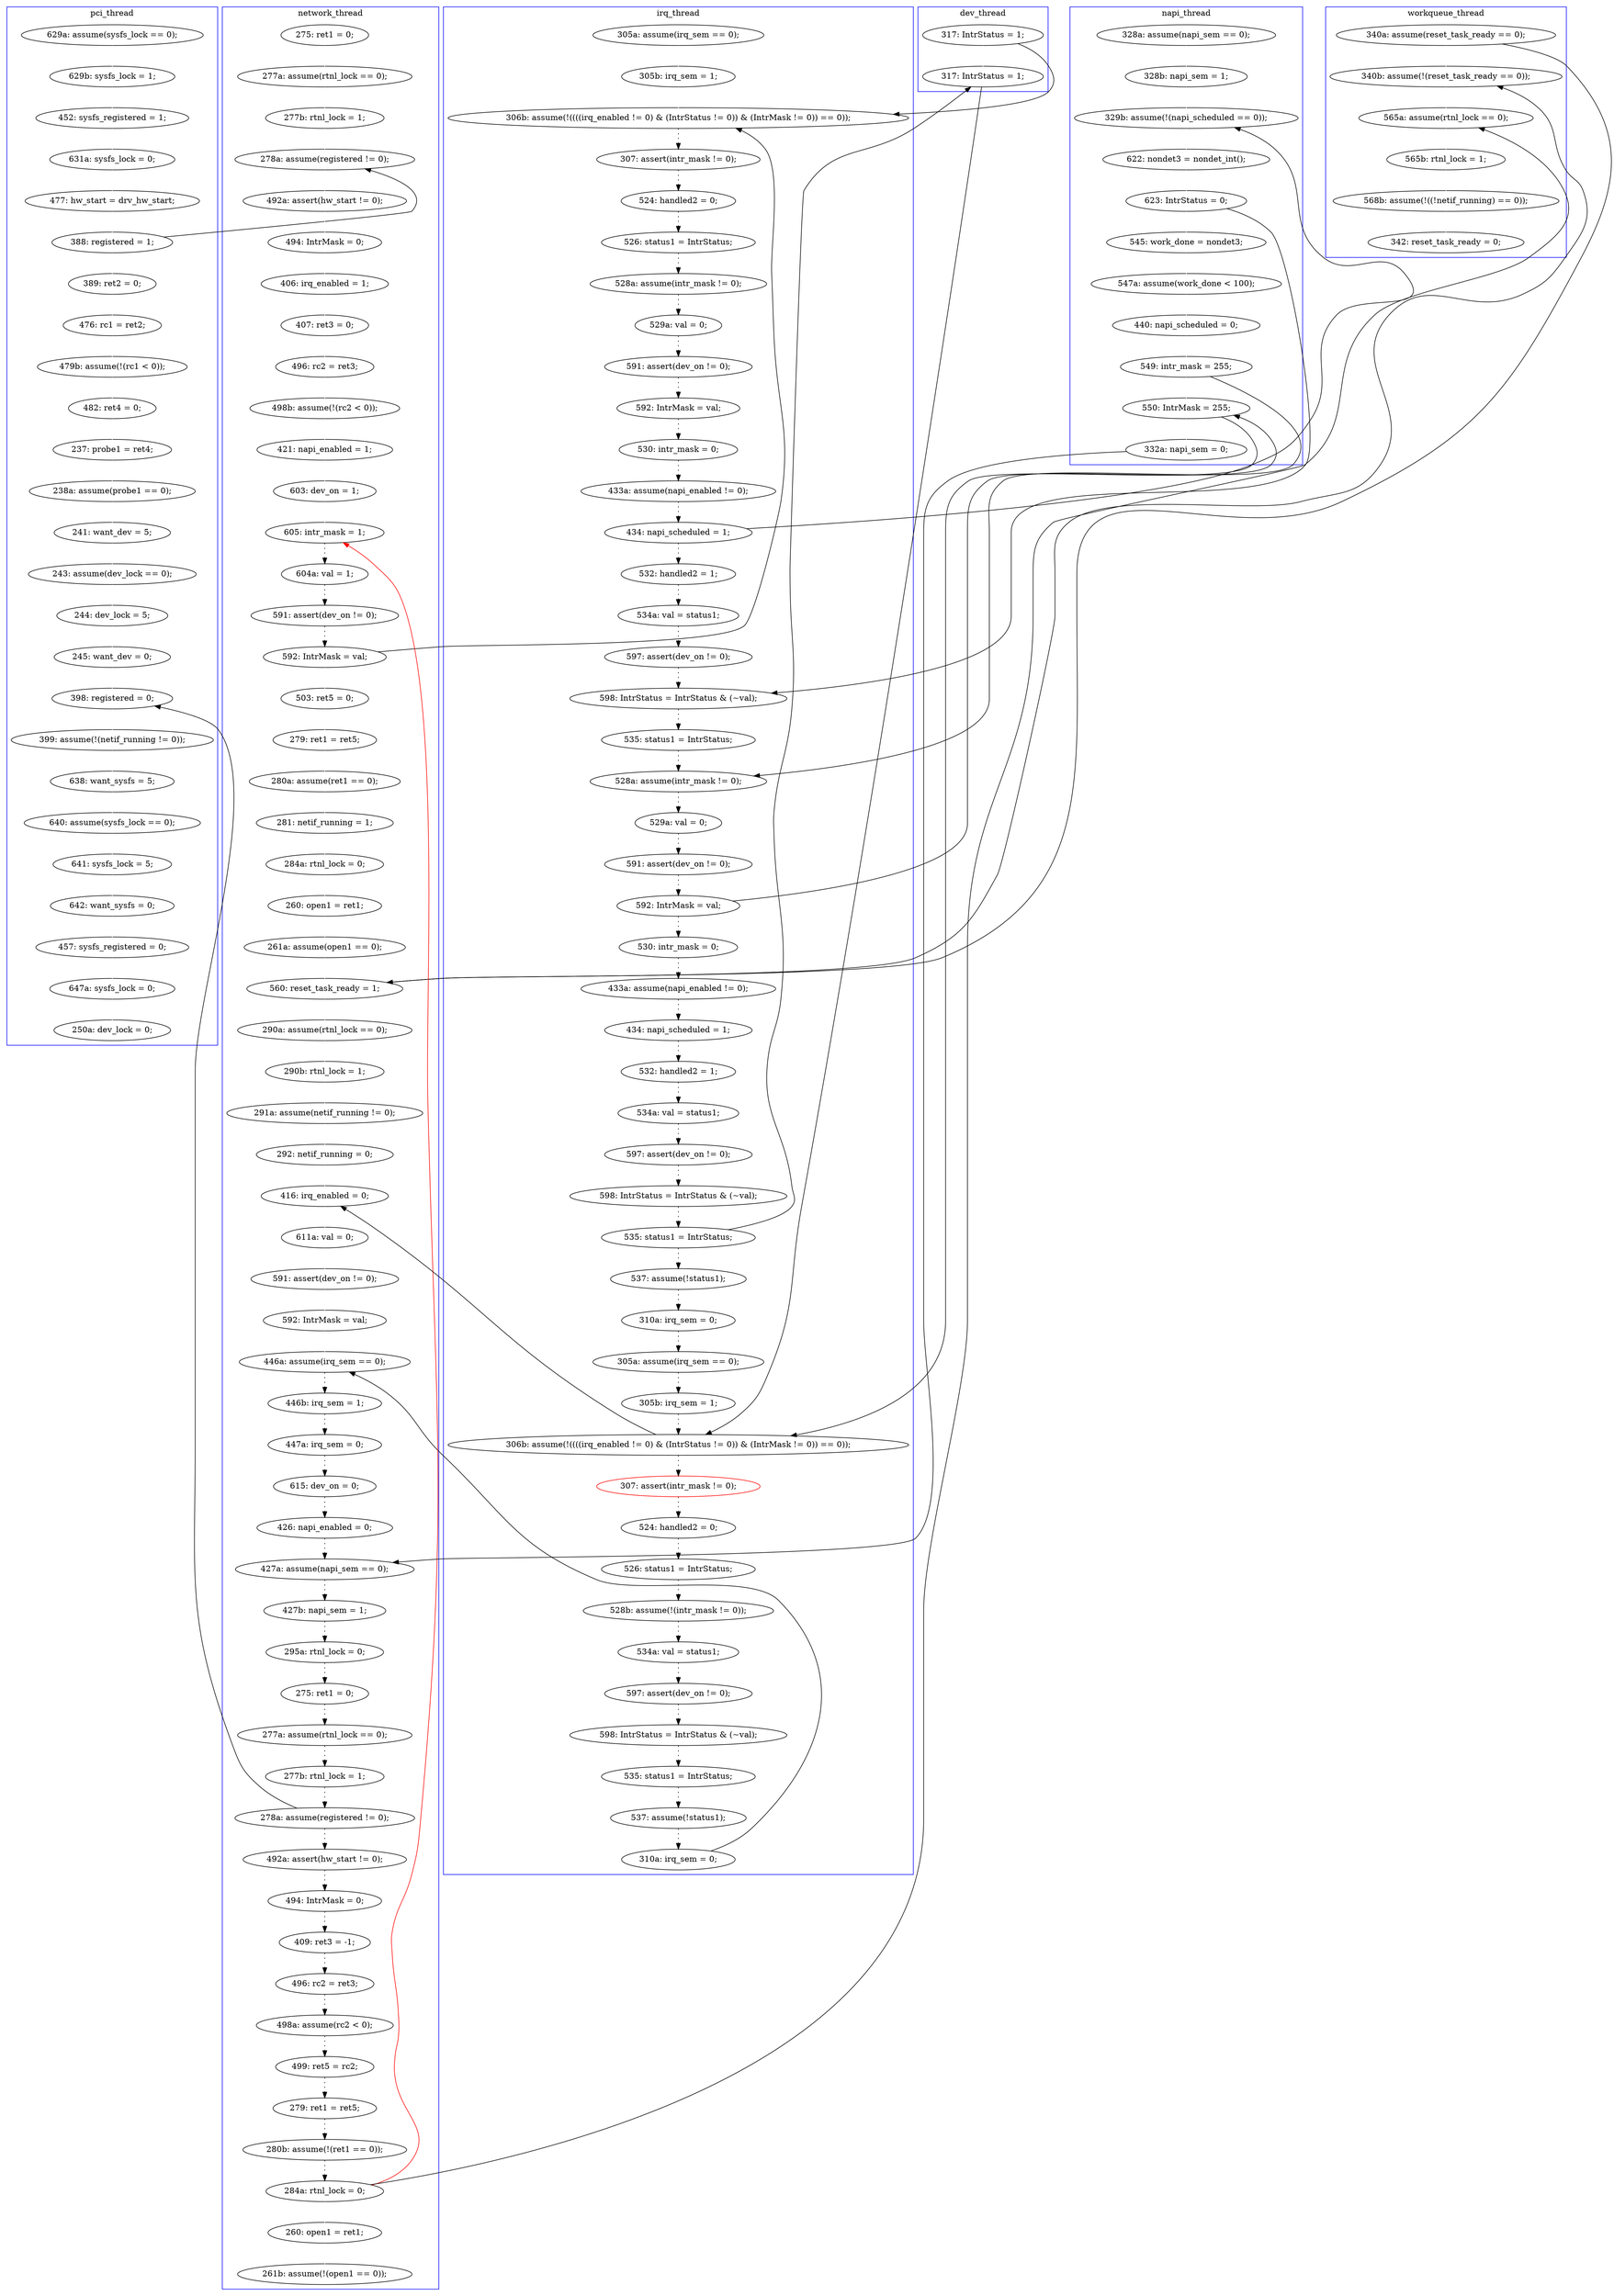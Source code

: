 digraph Counterexample {
	153 -> 154 [color = black, style = solid, constraint = false]
	161 -> 194 [color = black, style = solid, constraint = false]
	274 -> 279 [color = black, style = dotted]
	161 -> 313 [color = white, style = solid]
	87 -> 159 [color = white, style = solid]
	197 -> 200 [color = black, style = solid, constraint = false]
	139 -> 140 [color = black, style = solid, constraint = false]
	81 -> 84 [color = black, style = dotted]
	286 -> 289 [color = black, style = dotted]
	290 -> 293 [color = black, style = dotted]
	229 -> 231 [color = black, style = dotted]
	120 -> 124 [color = black, style = dotted]
	198 -> 201 [color = black, style = dotted]
	36 -> 40 [color = white, style = solid]
	250 -> 251 [color = black, style = solid, constraint = false]
	125 -> 128 [color = black, style = solid, constraint = false]
	71 -> 75 [color = white, style = solid]
	140 -> 150 [color = black, style = dotted]
	279 -> 280 [color = black, style = dotted]
	338 -> 339 [color = white, style = solid]
	75 -> 80 [color = white, style = solid]
	222 -> 223 [color = white, style = solid]
	134 -> 138 [color = black, style = dotted]
	231 -> 235 [color = black, style = dotted]
	80 -> 81 [color = white, style = solid]
	96 -> 98 [color = black, style = solid, constraint = false]
	337 -> 338 [color = white, style = solid]
	324 -> 325 [color = white, style = solid]
	137 -> 139 [color = white, style = solid]
	197 -> 198 [color = black, style = dotted]
	40 -> 50 [color = white, style = solid]
	138 -> 140 [color = black, style = dotted]
	46 -> 53 [color = white, style = solid]
	139 -> 141 [color = white, style = solid]
	182 -> 184 [color = black, style = dotted]
	319 -> 363 [color = white, style = solid]
	117 -> 120 [color = black, style = dotted]
	141 -> 144 [color = white, style = solid]
	253 -> 255 [color = black, style = dotted]
	309 -> 312 [color = white, style = solid]
	259 -> 260 [color = black, style = dotted]
	297 -> 316 [color = black, style = solid, constraint = false]
	125 -> 127 [color = black, style = dotted]
	317 -> 319 [color = white, style = solid]
	42 -> 45 [color = white, style = solid]
	204 -> 207 [color = black, style = dotted]
	235 -> 247 [color = black, style = dotted]
	331 -> 332 [color = white, style = solid]
	165 -> 207 [color = black, style = solid, constraint = false]
	213 -> 215 [color = black, style = dotted]
	223 -> 232 [color = white, style = solid]
	200 -> 207 [color = black, style = solid, constraint = false]
	308 -> 309 [color = white, style = solid]
	326 -> 331 [color = white, style = solid]
	304 -> 307 [color = white, style = solid]
	336 -> 337 [color = white, style = solid]
	255 -> 259 [color = black, style = dotted]
	154 -> 155 [color = black, style = dotted]
	89 -> 98 [color = white, style = solid]
	207 -> 208 [color = black, style = dotted]
	84 -> 86 [color = black, style = dotted]
	165 -> 188 [color = white, style = solid]
	207 -> 232 [color = black, style = solid, constraint = false]
	181 -> 182 [color = black, style = dotted]
	289 -> 290 [color = black, style = dotted]
	270 -> 271 [color = black, style = dotted]
	203 -> 204 [color = black, style = dotted]
	113 -> 114 [color = black, style = dotted]
	298 -> 301 [color = white, style = solid]
	232 -> 239 [color = white, style = solid]
	171 -> 173 [color = white, style = solid]
	201 -> 203 [color = black, style = dotted]
	148 -> 153 [color = white, style = solid]
	96 -> 200 [color = white, style = solid]
	271 -> 272 [color = black, style = dotted]
	313 -> 316 [color = white, style = solid]
	114 -> 116 [color = black, style = dotted]
	316 -> 317 [color = white, style = solid]
	155 -> 157 [color = black, style = dotted]
	29 -> 32 [color = white, style = solid]
	219 -> 220 [color = white, style = solid]
	260 -> 261 [color = black, style = dotted]
	67 -> 68 [color = white, style = solid]
	185 -> 191 [color = black, style = dotted]
	191 -> 193 [color = black, style = dotted]
	193 -> 197 [color = black, style = dotted]
	194 -> 313 [color = black, style = solid, constraint = false]
	312 -> 323 [color = white, style = solid]
	109 -> 110 [color = black, style = dotted]
	208 -> 213 [color = black, style = dotted]
	160 -> 170 [color = black, style = dotted]
	344 -> 349 [color = white, style = solid]
	45 -> 46 [color = white, style = solid]
	127 -> 134 [color = black, style = dotted]
	323 -> 324 [color = white, style = solid]
	325 -> 326 [color = white, style = solid]
	157 -> 160 [color = black, style = dotted]
	166 -> 169 [color = white, style = solid]
	144 -> 148 [color = white, style = solid]
	50 -> 51 [color = white, style = solid]
	32 -> 36 [color = white, style = solid]
	297 -> 298 [color = white, style = solid]
	28 -> 29 [color = white, style = solid]
	98 -> 101 [color = black, style = dotted]
	280 -> 285 [color = black, style = dotted]
	101 -> 109 [color = black, style = dotted]
	339 -> 342 [color = white, style = solid]
	60 -> 66 [color = white, style = solid]
	110 -> 113 [color = black, style = dotted]
	159 -> 166 [color = white, style = solid]
	285 -> 286 [color = black, style = dotted]
	153 -> 165 [color = white, style = solid]
	215 -> 218 [color = black, style = dotted]
	293 -> 296 [color = black, style = dotted]
	124 -> 125 [color = black, style = dotted]
	218 -> 227 [color = black, style = dotted]
	194 -> 219 [color = white, style = solid]
	170 -> 181 [color = black, style = dotted]
	160 -> 165 [color = black, style = solid, constraint = false]
	332 -> 336 [color = white, style = solid]
	239 -> 241 [color = white, style = solid]
	264 -> 270 [color = black, style = dotted]
	173 -> 175 [color = white, style = solid]
	66 -> 67 [color = white, style = solid]
	50 -> 53 [color = black, style = solid, constraint = false]
	247 -> 250 [color = black, style = dotted]
	116 -> 117 [color = black, style = dotted]
	128 -> 137 [color = white, style = solid]
	251 -> 252 [color = black, style = dotted]
	307 -> 308 [color = white, style = solid]
	261 -> 264 [color = black, style = dotted]
	272 -> 274 [color = black, style = dotted]
	103 -> 128 [color = white, style = solid]
	175 -> 178 [color = white, style = solid]
	220 -> 222 [color = white, style = solid]
	169 -> 171 [color = white, style = solid]
	227 -> 229 [color = black, style = dotted]
	252 -> 253 [color = black, style = dotted]
	242 -> 251 [color = white, style = solid]
	342 -> 344 [color = white, style = solid]
	274 -> 331 [color = black, style = solid, constraint = false]
	88 -> 89 [color = white, style = solid]
	296 -> 297 [color = black, style = dotted]
	241 -> 242 [color = white, style = solid]
	102 -> 103 [color = white, style = solid]
	51 -> 304 [color = white, style = solid]
	58 -> 60 [color = white, style = solid]
	184 -> 185 [color = black, style = dotted]
	68 -> 71 [color = white, style = solid]
	86 -> 87 [color = black, style = dotted]
	53 -> 58 [color = white, style = solid]
	188 -> 260 [color = black, style = solid, constraint = false]
	297 -> 81 [color = red, style = solid, constraint = false]
	178 -> 194 [color = white, style = solid]
	150 -> 154 [color = black, style = dotted]
	87 -> 98 [color = black, style = solid, constraint = false]
	subgraph cluster7 {
		label = dev_thread
		color = blue
		96  [label = "317: IntrStatus = 1;"]
		200  [label = "317: IntrStatus = 1;"]
	}
	subgraph cluster5 {
		label = workqueue_thread
		color = blue
		363  [label = "342: reset_task_ready = 0;"]
		319  [label = "568b: assume(!((!netif_running) == 0));"]
		316  [label = "565a: assume(rtnl_lock == 0);"]
		161  [label = "340a: assume(reset_task_ready == 0);"]
		313  [label = "340b: assume(!(reset_task_ready == 0));"]
		317  [label = "565b: rtnl_lock = 1;"]
	}
	subgraph cluster4 {
		label = napi_thread
		color = blue
		102  [label = "328a: assume(napi_sem == 0);"]
		139  [label = "623: IntrStatus = 0;"]
		148  [label = "440: napi_scheduled = 0;"]
		165  [label = "550: IntrMask = 255;"]
		141  [label = "545: work_done = nondet3;"]
		144  [label = "547a: assume(work_done < 100);"]
		137  [label = "622: nondet3 = nondet_int();"]
		128  [label = "329b: assume(!(napi_scheduled == 0));"]
		153  [label = "549: intr_mask = 255;"]
		103  [label = "328b: napi_sem = 1;"]
		188  [label = "332a: napi_sem = 0;"]
	}
	subgraph cluster3 {
		label = irq_thread
		color = blue
		116  [label = "591: assert(dev_on != 0);"]
		235  [label = "535: status1 = IntrStatus;"]
		198  [label = "537: assume(!status1);"]
		208  [label = "307: assert(intr_mask != 0);", color = red]
		170  [label = "530: intr_mask = 0;"]
		124  [label = "433a: assume(napi_enabled != 0);"]
		114  [label = "529a: val = 0;"]
		155  [label = "529a: val = 0;"]
		193  [label = "598: IntrStatus = IntrStatus & (~val);"]
		218  [label = "528b: assume(!(intr_mask != 0));"]
		181  [label = "433a: assume(napi_enabled != 0);"]
		247  [label = "537: assume(!status1);"]
		127  [label = "532: handled2 = 1;"]
		138  [label = "597: assert(dev_on != 0);"]
		229  [label = "597: assert(dev_on != 0);"]
		125  [label = "434: napi_scheduled = 1;"]
		88  [label = "305a: assume(irq_sem == 0);"]
		213  [label = "524: handled2 = 0;"]
		110  [label = "526: status1 = IntrStatus;"]
		227  [label = "534a: val = status1;"]
		134  [label = "534a: val = status1;"]
		117  [label = "592: IntrMask = val;"]
		201  [label = "310a: irq_sem = 0;"]
		101  [label = "307: assert(intr_mask != 0);"]
		140  [label = "598: IntrStatus = IntrStatus & (~val);"]
		109  [label = "524: handled2 = 0;"]
		150  [label = "535: status1 = IntrStatus;"]
		203  [label = "305a: assume(irq_sem == 0);"]
		207  [label = "306b: assume(!((((irq_enabled != 0) & (IntrStatus != 0)) & (IntrMask != 0)) == 0));"]
		182  [label = "434: napi_scheduled = 1;"]
		185  [label = "534a: val = status1;"]
		250  [label = "310a: irq_sem = 0;"]
		154  [label = "528a: assume(intr_mask != 0);"]
		197  [label = "535: status1 = IntrStatus;"]
		120  [label = "530: intr_mask = 0;"]
		98  [label = "306b: assume(!((((irq_enabled != 0) & (IntrStatus != 0)) & (IntrMask != 0)) == 0));"]
		215  [label = "526: status1 = IntrStatus;"]
		191  [label = "597: assert(dev_on != 0);"]
		184  [label = "532: handled2 = 1;"]
		160  [label = "592: IntrMask = val;"]
		89  [label = "305b: irq_sem = 1;"]
		231  [label = "598: IntrStatus = IntrStatus & (~val);"]
		113  [label = "528a: assume(intr_mask != 0);"]
		204  [label = "305b: irq_sem = 1;"]
		157  [label = "591: assert(dev_on != 0);"]
	}
	subgraph cluster1 {
		label = pci_thread
		color = blue
		331  [label = "398: registered = 0;"]
		339  [label = "642: want_sysfs = 0;"]
		309  [label = "237: probe1 = ret4;"]
		332  [label = "399: assume(!(netif_running != 0));"]
		312  [label = "238a: assume(probe1 == 0);"]
		50  [label = "388: registered = 1;"]
		336  [label = "638: want_sysfs = 5;"]
		342  [label = "457: sysfs_registered = 0;"]
		51  [label = "389: ret2 = 0;"]
		337  [label = "640: assume(sysfs_lock == 0);"]
		28  [label = "629a: assume(sysfs_lock == 0);"]
		349  [label = "250a: dev_lock = 0;"]
		32  [label = "452: sysfs_registered = 1;"]
		338  [label = "641: sysfs_lock = 5;"]
		304  [label = "476: rc1 = ret2;"]
		36  [label = "631a: sysfs_lock = 0;"]
		344  [label = "647a: sysfs_lock = 0;"]
		323  [label = "241: want_dev = 5;"]
		326  [label = "245: want_dev = 0;"]
		325  [label = "244: dev_lock = 5;"]
		29  [label = "629b: sysfs_lock = 1;"]
		40  [label = "477: hw_start = drv_hw_start;"]
		324  [label = "243: assume(dev_lock == 0);"]
		307  [label = "479b: assume(!(rc1 < 0));"]
		308  [label = "482: ret4 = 0;"]
	}
	subgraph cluster2 {
		label = network_thread
		color = blue
		87  [label = "592: IntrMask = val;"]
		270  [label = "275: ret1 = 0;"]
		296  [label = "280b: assume(!(ret1 == 0));"]
		271  [label = "277a: assume(rtnl_lock == 0);"]
		253  [label = "447a: irq_sem = 0;"]
		53  [label = "278a: assume(registered != 0);"]
		166  [label = "279: ret1 = ret5;"]
		45  [label = "277a: assume(rtnl_lock == 0);"]
		290  [label = "499: ret5 = rc2;"]
		239  [label = "611a: val = 0;"]
		241  [label = "591: assert(dev_on != 0);"]
		260  [label = "427a: assume(napi_sem == 0);"]
		67  [label = "407: ret3 = 0;"]
		71  [label = "498b: assume(!(rc2 < 0));"]
		220  [label = "290b: rtnl_lock = 1;"]
		86  [label = "591: assert(dev_on != 0);"]
		301  [label = "261b: assume(!(open1 == 0));"]
		285  [label = "409: ret3 = -1;"]
		279  [label = "492a: assert(hw_start != 0);"]
		175  [label = "260: open1 = ret1;"]
		272  [label = "277b: rtnl_lock = 1;"]
		242  [label = "592: IntrMask = val;"]
		219  [label = "290a: assume(rtnl_lock == 0);"]
		173  [label = "284a: rtnl_lock = 0;"]
		298  [label = "260: open1 = ret1;"]
		80  [label = "603: dev_on = 1;"]
		84  [label = "604a: val = 1;"]
		81  [label = "605: intr_mask = 1;"]
		289  [label = "498a: assume(rc2 < 0);"]
		169  [label = "280a: assume(ret1 == 0);"]
		222  [label = "291a: assume(netif_running != 0);"]
		75  [label = "421: napi_enabled = 1;"]
		264  [label = "295a: rtnl_lock = 0;"]
		232  [label = "416: irq_enabled = 0;"]
		194  [label = "560: reset_task_ready = 1;"]
		293  [label = "279: ret1 = ret5;"]
		171  [label = "281: netif_running = 1;"]
		297  [label = "284a: rtnl_lock = 0;"]
		178  [label = "261a: assume(open1 == 0);"]
		60  [label = "494: IntrMask = 0;"]
		223  [label = "292: netif_running = 0;"]
		280  [label = "494: IntrMask = 0;"]
		42  [label = "275: ret1 = 0;"]
		159  [label = "503: ret5 = 0;"]
		46  [label = "277b: rtnl_lock = 1;"]
		261  [label = "427b: napi_sem = 1;"]
		251  [label = "446a: assume(irq_sem == 0);"]
		68  [label = "496: rc2 = ret3;"]
		58  [label = "492a: assert(hw_start != 0);"]
		259  [label = "426: napi_enabled = 0;"]
		274  [label = "278a: assume(registered != 0);"]
		66  [label = "406: irq_enabled = 1;"]
		286  [label = "496: rc2 = ret3;"]
		252  [label = "446b: irq_sem = 1;"]
		255  [label = "615: dev_on = 0;"]
	}
}